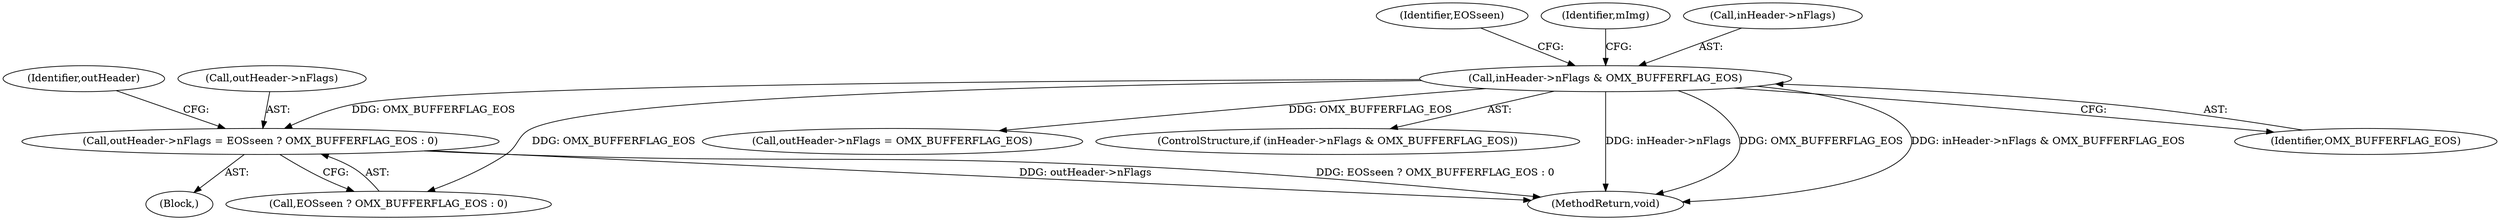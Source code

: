 digraph "0_Android_5a6788730acfc6fd8f4a6ef89d2c376572a26b55@pointer" {
"1000293" [label="(Call,outHeader->nFlags = EOSseen ? OMX_BUFFERFLAG_EOS : 0)"];
"1000154" [label="(Call,inHeader->nFlags & OMX_BUFFERFLAG_EOS)"];
"1000161" [label="(Identifier,EOSseen)"];
"1000184" [label="(Call,outHeader->nFlags = OMX_BUFFERFLAG_EOS)"];
"1000246" [label="(Block,)"];
"1000297" [label="(Call,EOSseen ? OMX_BUFFERFLAG_EOS : 0)"];
"1000154" [label="(Call,inHeader->nFlags & OMX_BUFFERFLAG_EOS)"];
"1000201" [label="(Identifier,mImg)"];
"1000293" [label="(Call,outHeader->nFlags = EOSseen ? OMX_BUFFERFLAG_EOS : 0)"];
"1000153" [label="(ControlStructure,if (inHeader->nFlags & OMX_BUFFERFLAG_EOS))"];
"1000303" [label="(Identifier,outHeader)"];
"1000409" [label="(MethodReturn,void)"];
"1000158" [label="(Identifier,OMX_BUFFERFLAG_EOS)"];
"1000155" [label="(Call,inHeader->nFlags)"];
"1000294" [label="(Call,outHeader->nFlags)"];
"1000293" -> "1000246"  [label="AST: "];
"1000293" -> "1000297"  [label="CFG: "];
"1000294" -> "1000293"  [label="AST: "];
"1000297" -> "1000293"  [label="AST: "];
"1000303" -> "1000293"  [label="CFG: "];
"1000293" -> "1000409"  [label="DDG: outHeader->nFlags"];
"1000293" -> "1000409"  [label="DDG: EOSseen ? OMX_BUFFERFLAG_EOS : 0"];
"1000154" -> "1000293"  [label="DDG: OMX_BUFFERFLAG_EOS"];
"1000154" -> "1000153"  [label="AST: "];
"1000154" -> "1000158"  [label="CFG: "];
"1000155" -> "1000154"  [label="AST: "];
"1000158" -> "1000154"  [label="AST: "];
"1000161" -> "1000154"  [label="CFG: "];
"1000201" -> "1000154"  [label="CFG: "];
"1000154" -> "1000409"  [label="DDG: inHeader->nFlags"];
"1000154" -> "1000409"  [label="DDG: OMX_BUFFERFLAG_EOS"];
"1000154" -> "1000409"  [label="DDG: inHeader->nFlags & OMX_BUFFERFLAG_EOS"];
"1000154" -> "1000184"  [label="DDG: OMX_BUFFERFLAG_EOS"];
"1000154" -> "1000297"  [label="DDG: OMX_BUFFERFLAG_EOS"];
}
